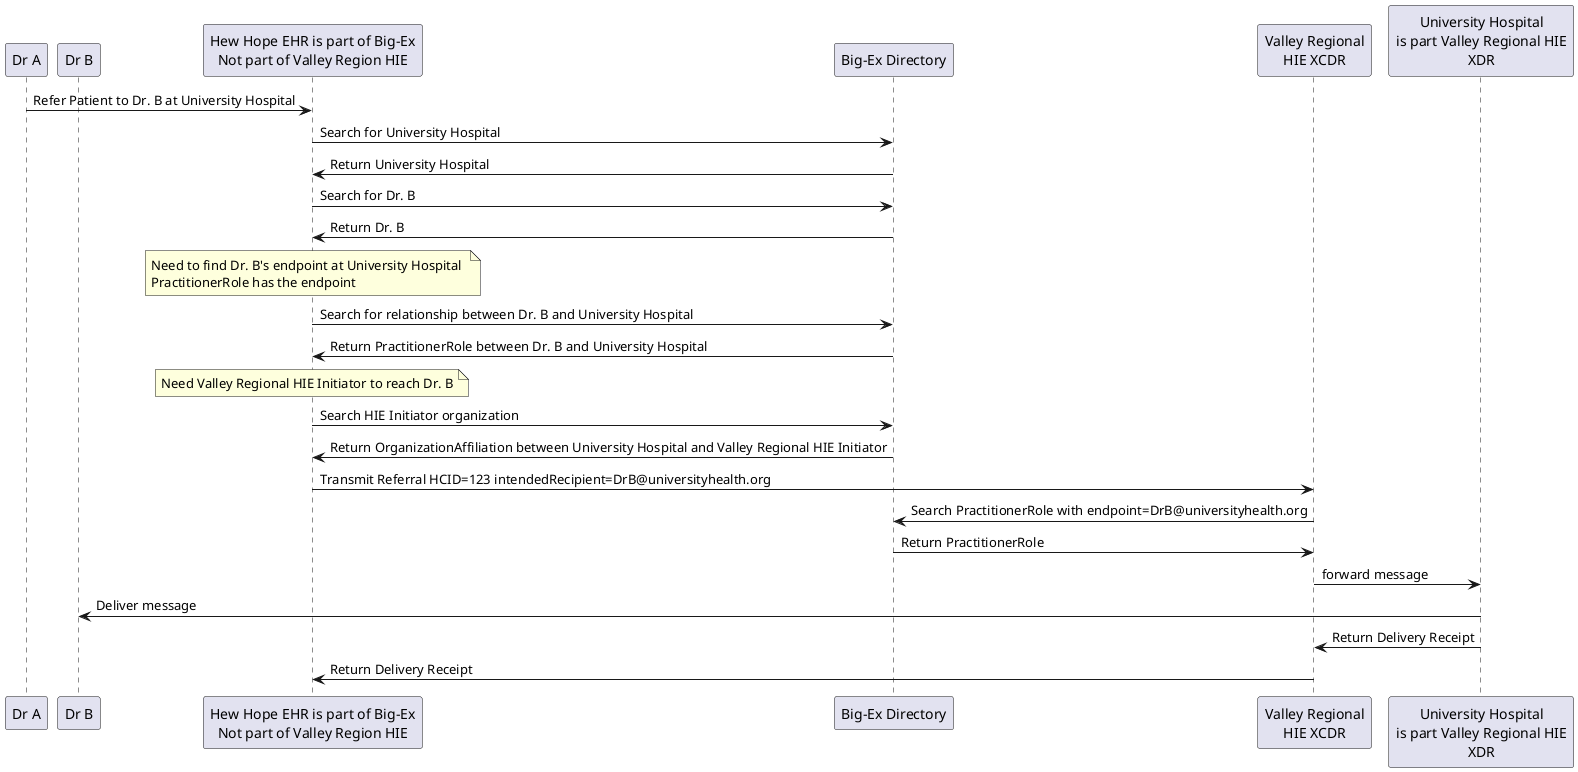 @startuml

participant "Dr A" as DRA
participant "Dr B" as DRB
participant "Hew Hope EHR is part of Big-Ex\nNot part of Valley Region HIE" as EHR1
participant "Big-Ex Directory" as BigEX
participant "Valley Regional\nHIE XCDR" as HieXCDR
participant "University Hospital\nis part Valley Regional HIE\nXDR" as UhXDR

DRA -> EHR1: Refer Patient to Dr. B at University Hospital
EHR1 -> BigEX: Search for University Hospital
BigEX -> EHR1: Return University Hospital
EHR1 -> BigEX: Search for Dr. B
BigEX -> EHR1: Return Dr. B
Note over EHR1: Need to find Dr. B's endpoint at University Hospital \nPractitionerRole has the endpoint
EHR1 -> BigEX: Search for relationship between Dr. B and University Hospital
BigEX -> EHR1: Return PractitionerRole between Dr. B and University Hospital
Note over EHR1: Need Valley Regional HIE Initiator to reach Dr. B
EHR1 -> BigEX: Search HIE Initiator organization
BigEX -> EHR1: Return OrganizationAffiliation between University Hospital and Valley Regional HIE Initiator

EHR1 -> HieXCDR: Transmit Referral HCID=123 intendedRecipient=DrB@universityhealth.org
HieXCDR -> BigEX: Search PractitionerRole with endpoint=DrB@universityhealth.org
BigEX -> HieXCDR: Return PractitionerRole
HieXCDR -> UhXDR: forward message
UhXDR -> DRB: Deliver message
UhXDR -> HieXCDR : Return Delivery Receipt
HieXCDR -> EHR1: Return Delivery Receipt
@enduml